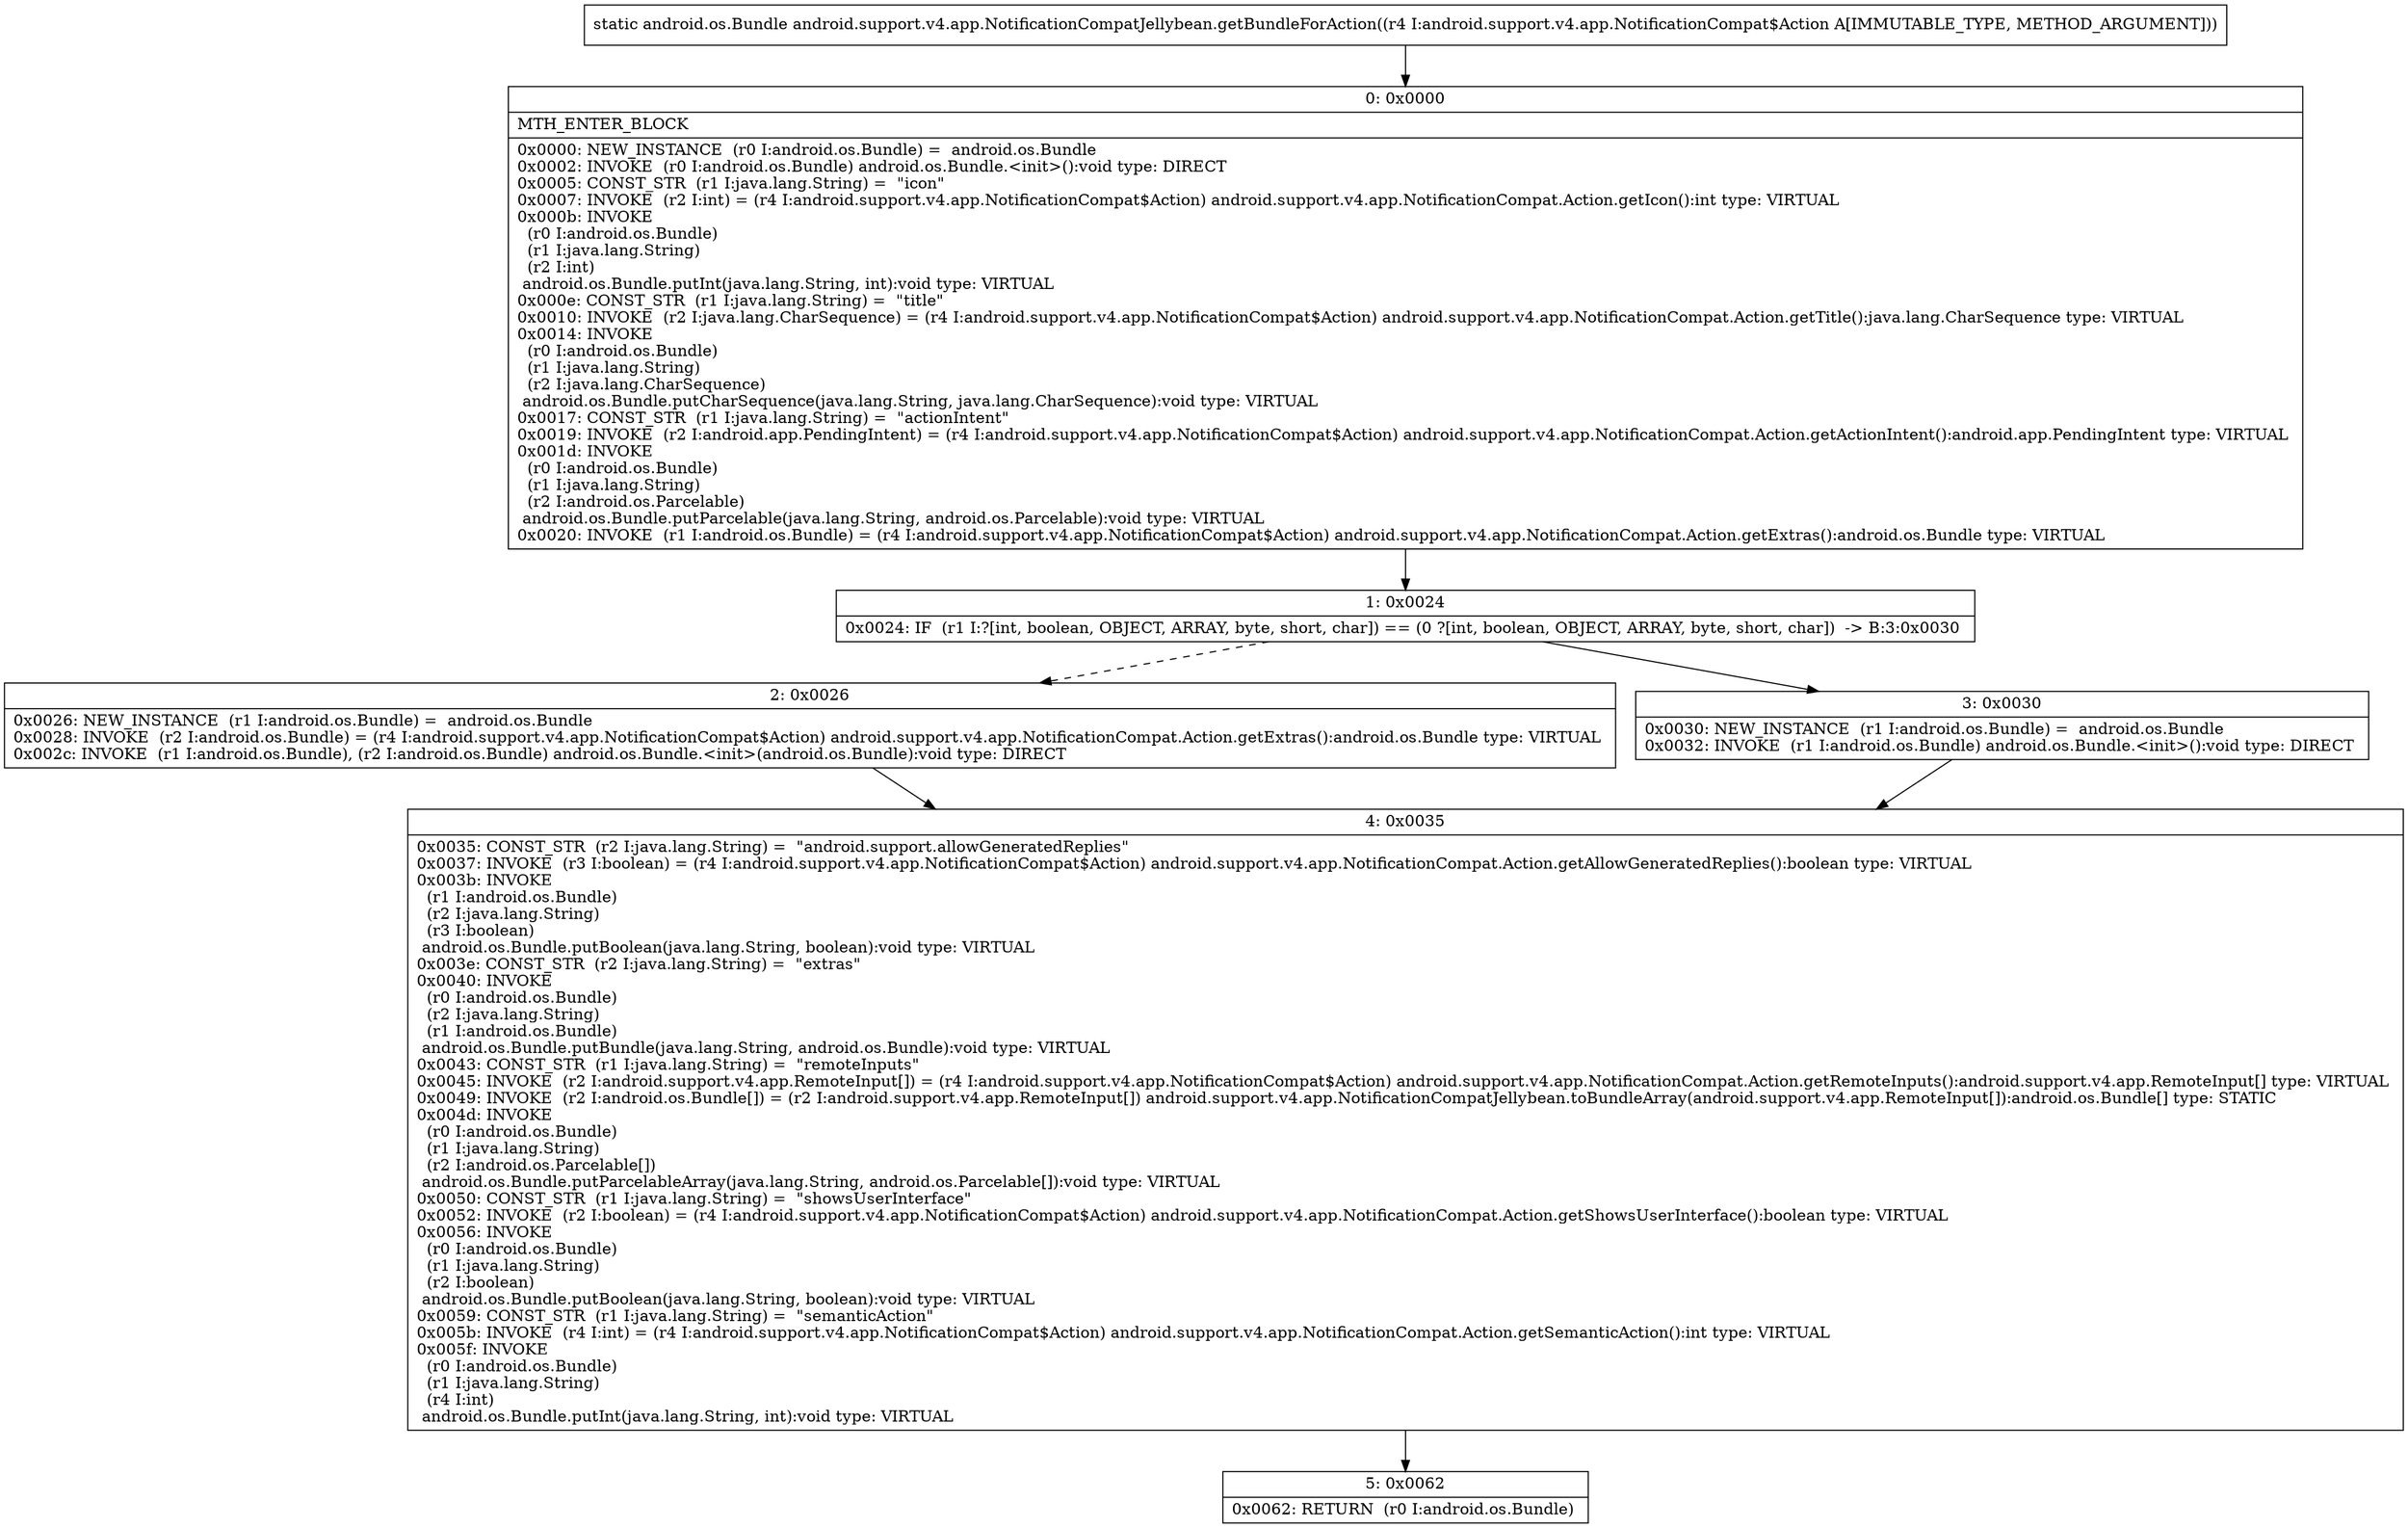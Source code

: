 digraph "CFG forandroid.support.v4.app.NotificationCompatJellybean.getBundleForAction(Landroid\/support\/v4\/app\/NotificationCompat$Action;)Landroid\/os\/Bundle;" {
Node_0 [shape=record,label="{0\:\ 0x0000|MTH_ENTER_BLOCK\l|0x0000: NEW_INSTANCE  (r0 I:android.os.Bundle) =  android.os.Bundle \l0x0002: INVOKE  (r0 I:android.os.Bundle) android.os.Bundle.\<init\>():void type: DIRECT \l0x0005: CONST_STR  (r1 I:java.lang.String) =  \"icon\" \l0x0007: INVOKE  (r2 I:int) = (r4 I:android.support.v4.app.NotificationCompat$Action) android.support.v4.app.NotificationCompat.Action.getIcon():int type: VIRTUAL \l0x000b: INVOKE  \l  (r0 I:android.os.Bundle)\l  (r1 I:java.lang.String)\l  (r2 I:int)\l android.os.Bundle.putInt(java.lang.String, int):void type: VIRTUAL \l0x000e: CONST_STR  (r1 I:java.lang.String) =  \"title\" \l0x0010: INVOKE  (r2 I:java.lang.CharSequence) = (r4 I:android.support.v4.app.NotificationCompat$Action) android.support.v4.app.NotificationCompat.Action.getTitle():java.lang.CharSequence type: VIRTUAL \l0x0014: INVOKE  \l  (r0 I:android.os.Bundle)\l  (r1 I:java.lang.String)\l  (r2 I:java.lang.CharSequence)\l android.os.Bundle.putCharSequence(java.lang.String, java.lang.CharSequence):void type: VIRTUAL \l0x0017: CONST_STR  (r1 I:java.lang.String) =  \"actionIntent\" \l0x0019: INVOKE  (r2 I:android.app.PendingIntent) = (r4 I:android.support.v4.app.NotificationCompat$Action) android.support.v4.app.NotificationCompat.Action.getActionIntent():android.app.PendingIntent type: VIRTUAL \l0x001d: INVOKE  \l  (r0 I:android.os.Bundle)\l  (r1 I:java.lang.String)\l  (r2 I:android.os.Parcelable)\l android.os.Bundle.putParcelable(java.lang.String, android.os.Parcelable):void type: VIRTUAL \l0x0020: INVOKE  (r1 I:android.os.Bundle) = (r4 I:android.support.v4.app.NotificationCompat$Action) android.support.v4.app.NotificationCompat.Action.getExtras():android.os.Bundle type: VIRTUAL \l}"];
Node_1 [shape=record,label="{1\:\ 0x0024|0x0024: IF  (r1 I:?[int, boolean, OBJECT, ARRAY, byte, short, char]) == (0 ?[int, boolean, OBJECT, ARRAY, byte, short, char])  \-\> B:3:0x0030 \l}"];
Node_2 [shape=record,label="{2\:\ 0x0026|0x0026: NEW_INSTANCE  (r1 I:android.os.Bundle) =  android.os.Bundle \l0x0028: INVOKE  (r2 I:android.os.Bundle) = (r4 I:android.support.v4.app.NotificationCompat$Action) android.support.v4.app.NotificationCompat.Action.getExtras():android.os.Bundle type: VIRTUAL \l0x002c: INVOKE  (r1 I:android.os.Bundle), (r2 I:android.os.Bundle) android.os.Bundle.\<init\>(android.os.Bundle):void type: DIRECT \l}"];
Node_3 [shape=record,label="{3\:\ 0x0030|0x0030: NEW_INSTANCE  (r1 I:android.os.Bundle) =  android.os.Bundle \l0x0032: INVOKE  (r1 I:android.os.Bundle) android.os.Bundle.\<init\>():void type: DIRECT \l}"];
Node_4 [shape=record,label="{4\:\ 0x0035|0x0035: CONST_STR  (r2 I:java.lang.String) =  \"android.support.allowGeneratedReplies\" \l0x0037: INVOKE  (r3 I:boolean) = (r4 I:android.support.v4.app.NotificationCompat$Action) android.support.v4.app.NotificationCompat.Action.getAllowGeneratedReplies():boolean type: VIRTUAL \l0x003b: INVOKE  \l  (r1 I:android.os.Bundle)\l  (r2 I:java.lang.String)\l  (r3 I:boolean)\l android.os.Bundle.putBoolean(java.lang.String, boolean):void type: VIRTUAL \l0x003e: CONST_STR  (r2 I:java.lang.String) =  \"extras\" \l0x0040: INVOKE  \l  (r0 I:android.os.Bundle)\l  (r2 I:java.lang.String)\l  (r1 I:android.os.Bundle)\l android.os.Bundle.putBundle(java.lang.String, android.os.Bundle):void type: VIRTUAL \l0x0043: CONST_STR  (r1 I:java.lang.String) =  \"remoteInputs\" \l0x0045: INVOKE  (r2 I:android.support.v4.app.RemoteInput[]) = (r4 I:android.support.v4.app.NotificationCompat$Action) android.support.v4.app.NotificationCompat.Action.getRemoteInputs():android.support.v4.app.RemoteInput[] type: VIRTUAL \l0x0049: INVOKE  (r2 I:android.os.Bundle[]) = (r2 I:android.support.v4.app.RemoteInput[]) android.support.v4.app.NotificationCompatJellybean.toBundleArray(android.support.v4.app.RemoteInput[]):android.os.Bundle[] type: STATIC \l0x004d: INVOKE  \l  (r0 I:android.os.Bundle)\l  (r1 I:java.lang.String)\l  (r2 I:android.os.Parcelable[])\l android.os.Bundle.putParcelableArray(java.lang.String, android.os.Parcelable[]):void type: VIRTUAL \l0x0050: CONST_STR  (r1 I:java.lang.String) =  \"showsUserInterface\" \l0x0052: INVOKE  (r2 I:boolean) = (r4 I:android.support.v4.app.NotificationCompat$Action) android.support.v4.app.NotificationCompat.Action.getShowsUserInterface():boolean type: VIRTUAL \l0x0056: INVOKE  \l  (r0 I:android.os.Bundle)\l  (r1 I:java.lang.String)\l  (r2 I:boolean)\l android.os.Bundle.putBoolean(java.lang.String, boolean):void type: VIRTUAL \l0x0059: CONST_STR  (r1 I:java.lang.String) =  \"semanticAction\" \l0x005b: INVOKE  (r4 I:int) = (r4 I:android.support.v4.app.NotificationCompat$Action) android.support.v4.app.NotificationCompat.Action.getSemanticAction():int type: VIRTUAL \l0x005f: INVOKE  \l  (r0 I:android.os.Bundle)\l  (r1 I:java.lang.String)\l  (r4 I:int)\l android.os.Bundle.putInt(java.lang.String, int):void type: VIRTUAL \l}"];
Node_5 [shape=record,label="{5\:\ 0x0062|0x0062: RETURN  (r0 I:android.os.Bundle) \l}"];
MethodNode[shape=record,label="{static android.os.Bundle android.support.v4.app.NotificationCompatJellybean.getBundleForAction((r4 I:android.support.v4.app.NotificationCompat$Action A[IMMUTABLE_TYPE, METHOD_ARGUMENT])) }"];
MethodNode -> Node_0;
Node_0 -> Node_1;
Node_1 -> Node_2[style=dashed];
Node_1 -> Node_3;
Node_2 -> Node_4;
Node_3 -> Node_4;
Node_4 -> Node_5;
}

